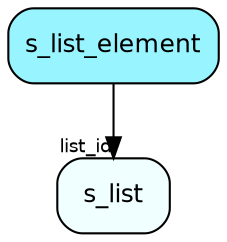 digraph s_list_element  {
node [shape = box style="rounded, filled" fontname = "Helvetica" fontsize = "12" ]
edge [fontname = "Helvetica" fontsize = "9"]

s_list_element[fillcolor = "cadetblue1"]
s_list[fillcolor = "azure1"]
s_list_element -> s_list [headlabel = "list_id"]
}
